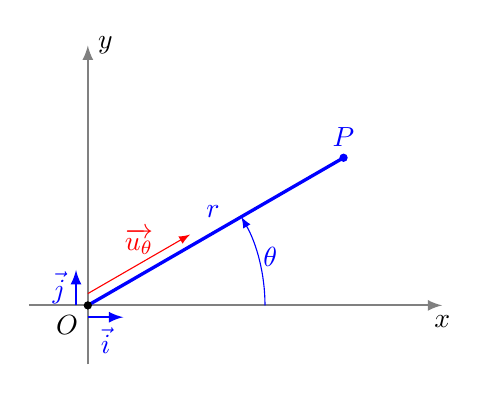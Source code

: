 \begin{tikzpicture}[scale=1.5]

% Axes
     \draw[->,>=latex,thick, gray] (-0.5,0)--(3,0) node[below,black] {$x$};
     \draw[->,>=latex,thick, gray] (0,-0.5)--(0,2.2) node[right,black] {$y$};  

  \draw[->,>=latex,blue,thick] (0,-0.1)--+(0.3,0) node[midway,below] {$\vec{i}$};
  \draw[->,>=latex,blue,thick] (-0.1,0)--+(0,0.3) node[midway,left] {$\vec{j}$};

  \draw[very thick, blue] (0,0)--+(30:2.5) node[above]{$P$};
   \fill[blue] (30:2.5) circle (1pt); 
    \node[blue, above] at (32:1.25) {$r$};

  \draw[->,>=latex, red] (0,0.1)--+(30:1) node[midway, above]{$\overrightarrow{u_{\theta}}$};
    \draw[->, >=latex, blue] (0:1.5) arc(0:30:1.5) ;
    \node[blue] at (15:1.6) {$\theta$};

 \fill (0:0) circle (1pt)  node[below left] {$O$};

\end{tikzpicture}
